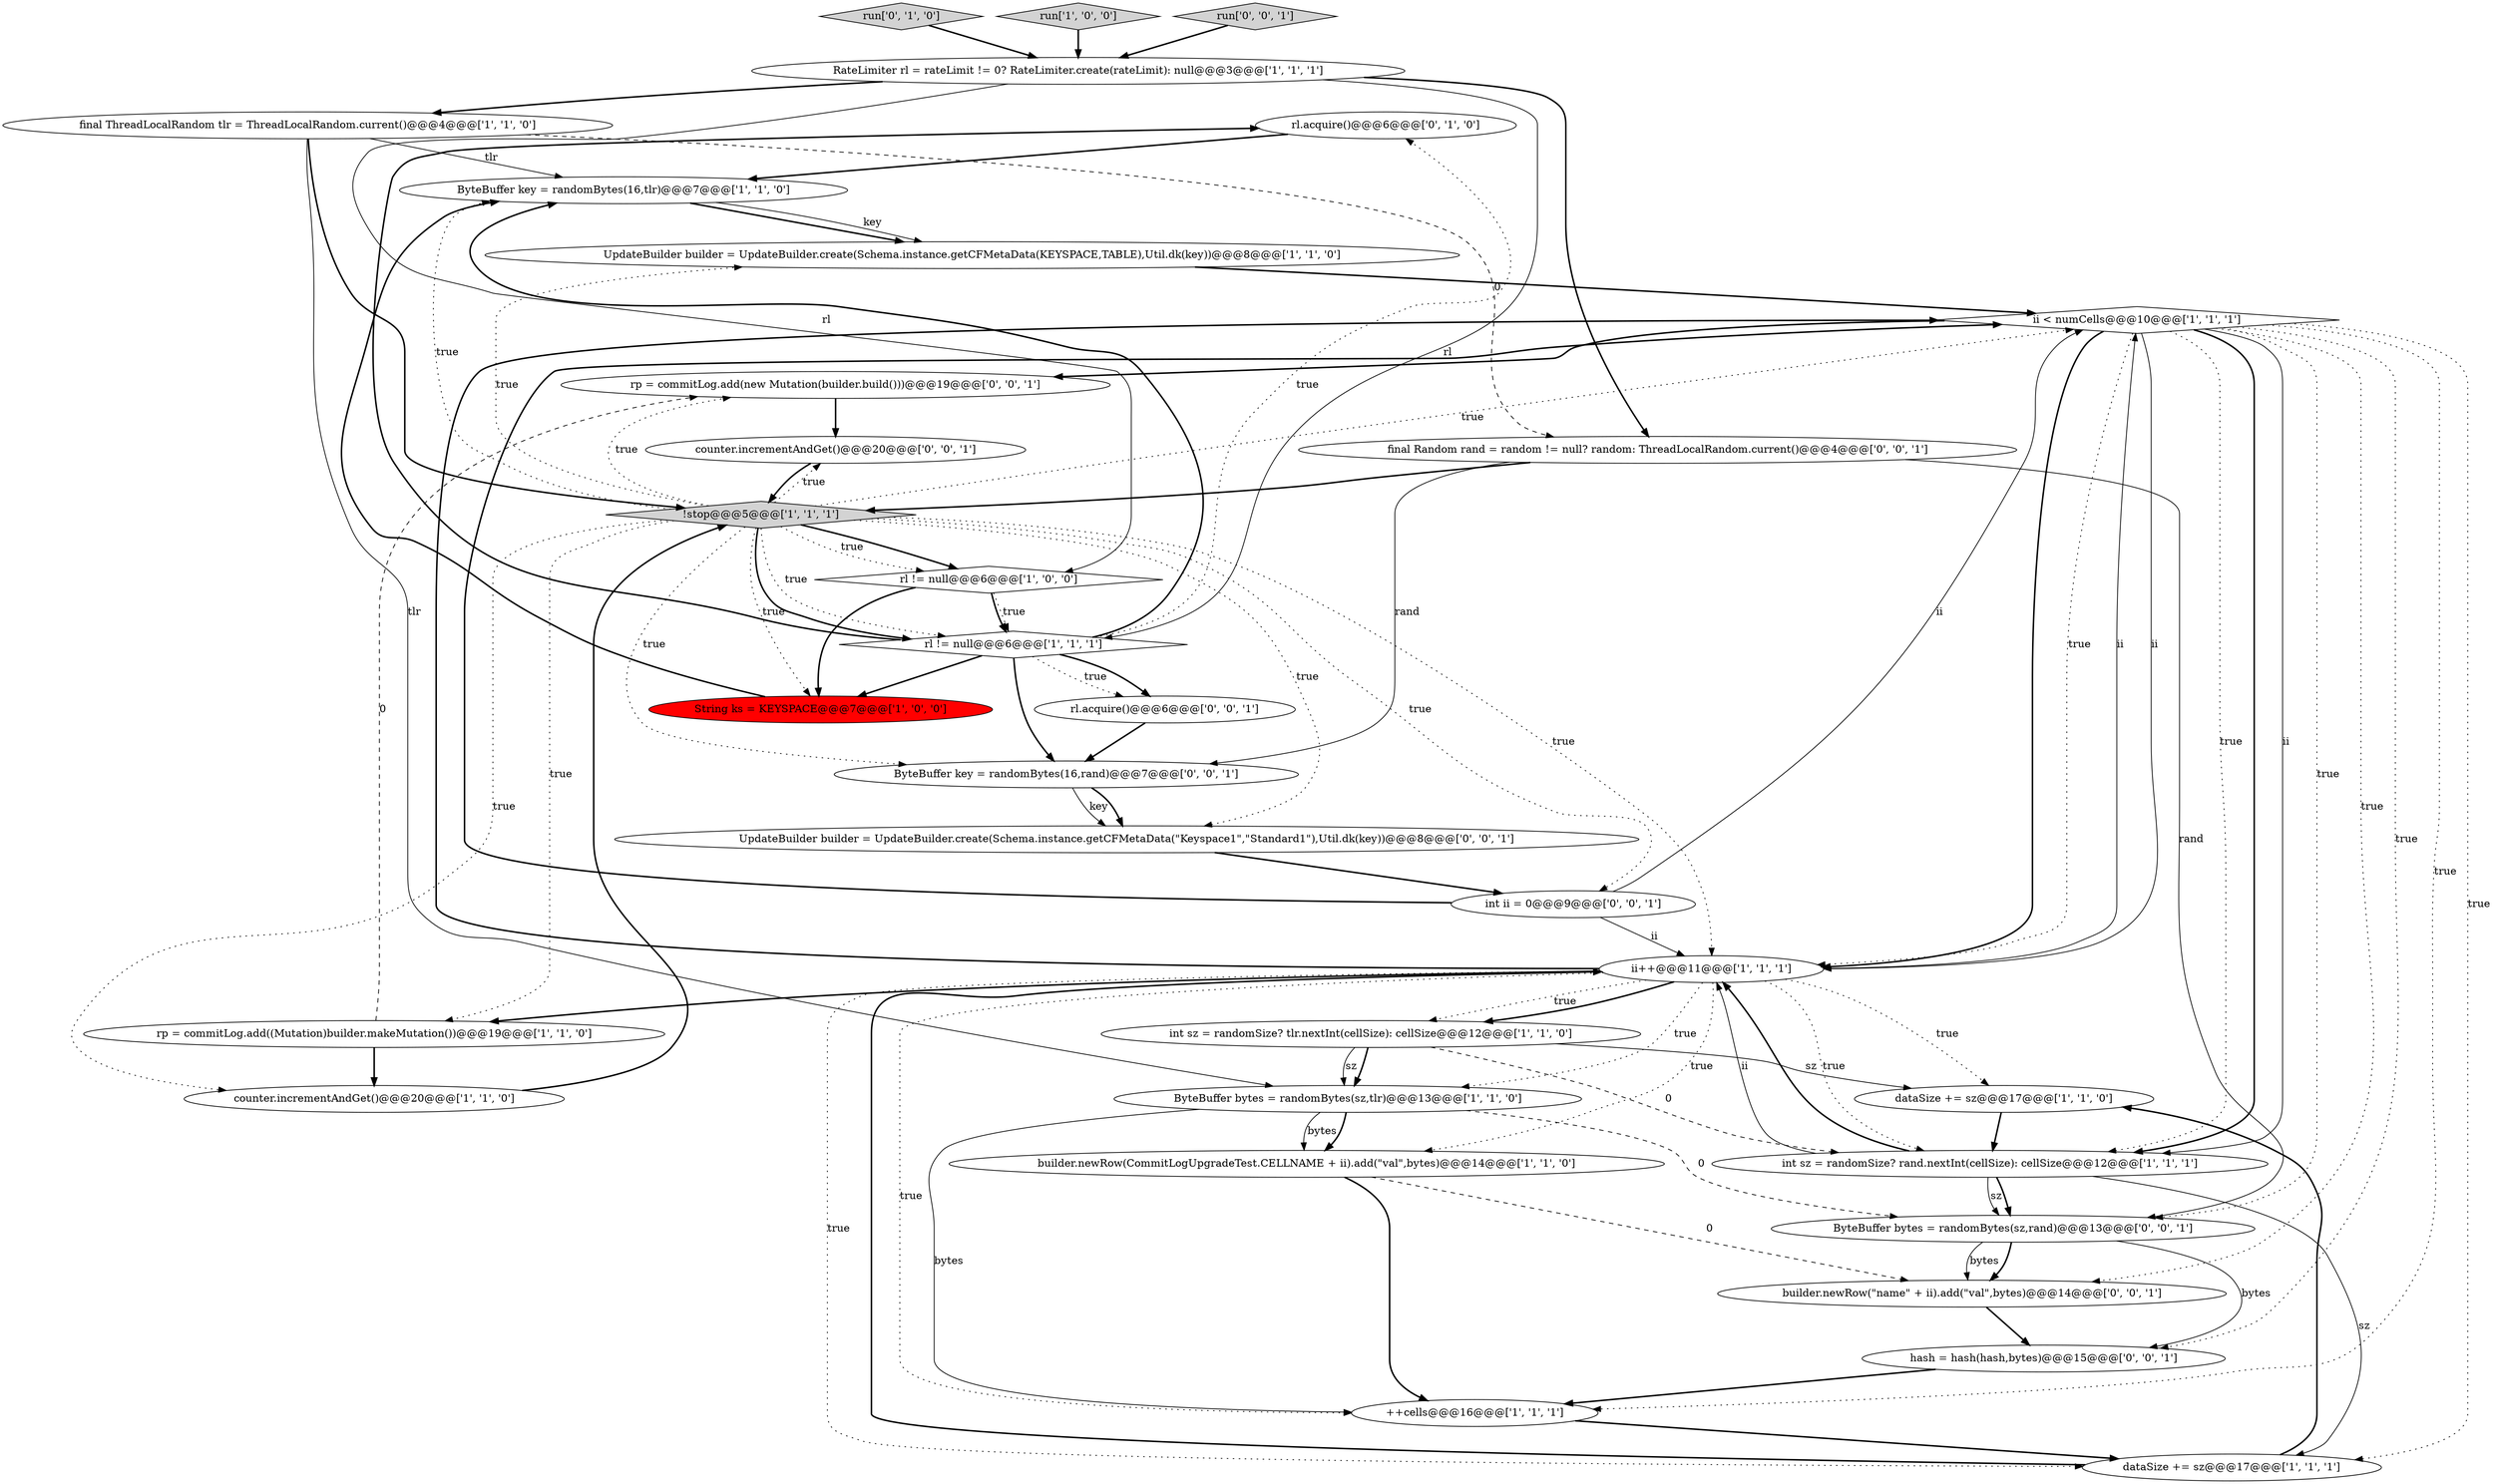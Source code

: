 digraph {
21 [style = filled, label = "rl.acquire()@@@6@@@['0', '1', '0']", fillcolor = white, shape = ellipse image = "AAA0AAABBB2BBB"];
25 [style = filled, label = "rp = commitLog.add(new Mutation(builder.build()))@@@19@@@['0', '0', '1']", fillcolor = white, shape = ellipse image = "AAA0AAABBB3BBB"];
12 [style = filled, label = "dataSize += sz@@@17@@@['1', '1', '0']", fillcolor = white, shape = ellipse image = "AAA0AAABBB1BBB"];
3 [style = filled, label = "!stop@@@5@@@['1', '1', '1']", fillcolor = lightgray, shape = diamond image = "AAA0AAABBB1BBB"];
4 [style = filled, label = "ii++@@@11@@@['1', '1', '1']", fillcolor = white, shape = ellipse image = "AAA0AAABBB1BBB"];
7 [style = filled, label = "int sz = randomSize? tlr.nextInt(cellSize): cellSize@@@12@@@['1', '1', '0']", fillcolor = white, shape = ellipse image = "AAA0AAABBB1BBB"];
15 [style = filled, label = "int sz = randomSize? rand.nextInt(cellSize): cellSize@@@12@@@['1', '1', '1']", fillcolor = white, shape = ellipse image = "AAA0AAABBB1BBB"];
14 [style = filled, label = "rl != null@@@6@@@['1', '1', '1']", fillcolor = white, shape = diamond image = "AAA0AAABBB1BBB"];
11 [style = filled, label = "String ks = KEYSPACE@@@7@@@['1', '0', '0']", fillcolor = red, shape = ellipse image = "AAA1AAABBB1BBB"];
2 [style = filled, label = "rl != null@@@6@@@['1', '0', '0']", fillcolor = white, shape = diamond image = "AAA0AAABBB1BBB"];
26 [style = filled, label = "counter.incrementAndGet()@@@20@@@['0', '0', '1']", fillcolor = white, shape = ellipse image = "AAA0AAABBB3BBB"];
16 [style = filled, label = "builder.newRow(CommitLogUpgradeTest.CELLNAME + ii).add(\"val\",bytes)@@@14@@@['1', '1', '0']", fillcolor = white, shape = ellipse image = "AAA0AAABBB1BBB"];
6 [style = filled, label = "ii < numCells@@@10@@@['1', '1', '1']", fillcolor = white, shape = diamond image = "AAA0AAABBB1BBB"];
18 [style = filled, label = "rp = commitLog.add((Mutation)builder.makeMutation())@@@19@@@['1', '1', '0']", fillcolor = white, shape = ellipse image = "AAA0AAABBB1BBB"];
1 [style = filled, label = "ByteBuffer key = randomBytes(16,tlr)@@@7@@@['1', '1', '0']", fillcolor = white, shape = ellipse image = "AAA0AAABBB1BBB"];
13 [style = filled, label = "UpdateBuilder builder = UpdateBuilder.create(Schema.instance.getCFMetaData(KEYSPACE,TABLE),Util.dk(key))@@@8@@@['1', '1', '0']", fillcolor = white, shape = ellipse image = "AAA0AAABBB1BBB"];
30 [style = filled, label = "UpdateBuilder builder = UpdateBuilder.create(Schema.instance.getCFMetaData(\"Keyspace1\",\"Standard1\"),Util.dk(key))@@@8@@@['0', '0', '1']", fillcolor = white, shape = ellipse image = "AAA0AAABBB3BBB"];
28 [style = filled, label = "rl.acquire()@@@6@@@['0', '0', '1']", fillcolor = white, shape = ellipse image = "AAA0AAABBB3BBB"];
8 [style = filled, label = "++cells@@@16@@@['1', '1', '1']", fillcolor = white, shape = ellipse image = "AAA0AAABBB1BBB"];
17 [style = filled, label = "dataSize += sz@@@17@@@['1', '1', '1']", fillcolor = white, shape = ellipse image = "AAA0AAABBB1BBB"];
23 [style = filled, label = "builder.newRow(\"name\" + ii).add(\"val\",bytes)@@@14@@@['0', '0', '1']", fillcolor = white, shape = ellipse image = "AAA0AAABBB3BBB"];
22 [style = filled, label = "ByteBuffer bytes = randomBytes(sz,rand)@@@13@@@['0', '0', '1']", fillcolor = white, shape = ellipse image = "AAA0AAABBB3BBB"];
27 [style = filled, label = "ByteBuffer key = randomBytes(16,rand)@@@7@@@['0', '0', '1']", fillcolor = white, shape = ellipse image = "AAA0AAABBB3BBB"];
20 [style = filled, label = "run['0', '1', '0']", fillcolor = lightgray, shape = diamond image = "AAA0AAABBB2BBB"];
10 [style = filled, label = "run['1', '0', '0']", fillcolor = lightgray, shape = diamond image = "AAA0AAABBB1BBB"];
24 [style = filled, label = "hash = hash(hash,bytes)@@@15@@@['0', '0', '1']", fillcolor = white, shape = ellipse image = "AAA0AAABBB3BBB"];
29 [style = filled, label = "final Random rand = random != null? random: ThreadLocalRandom.current()@@@4@@@['0', '0', '1']", fillcolor = white, shape = ellipse image = "AAA0AAABBB3BBB"];
0 [style = filled, label = "counter.incrementAndGet()@@@20@@@['1', '1', '0']", fillcolor = white, shape = ellipse image = "AAA0AAABBB1BBB"];
19 [style = filled, label = "final ThreadLocalRandom tlr = ThreadLocalRandom.current()@@@4@@@['1', '1', '0']", fillcolor = white, shape = ellipse image = "AAA0AAABBB1BBB"];
9 [style = filled, label = "RateLimiter rl = rateLimit != 0? RateLimiter.create(rateLimit): null@@@3@@@['1', '1', '1']", fillcolor = white, shape = ellipse image = "AAA0AAABBB1BBB"];
31 [style = filled, label = "int ii = 0@@@9@@@['0', '0', '1']", fillcolor = white, shape = ellipse image = "AAA0AAABBB3BBB"];
5 [style = filled, label = "ByteBuffer bytes = randomBytes(sz,tlr)@@@13@@@['1', '1', '0']", fillcolor = white, shape = ellipse image = "AAA0AAABBB1BBB"];
32 [style = filled, label = "run['0', '0', '1']", fillcolor = lightgray, shape = diamond image = "AAA0AAABBB3BBB"];
20->9 [style = bold, label=""];
27->30 [style = solid, label="key"];
4->7 [style = dotted, label="true"];
14->28 [style = bold, label=""];
29->27 [style = solid, label="rand"];
3->6 [style = dotted, label="true"];
3->25 [style = dotted, label="true"];
1->13 [style = bold, label=""];
6->15 [style = solid, label="ii"];
19->1 [style = solid, label="tlr"];
3->27 [style = dotted, label="true"];
14->21 [style = dotted, label="true"];
31->6 [style = bold, label=""];
2->14 [style = bold, label=""];
21->1 [style = bold, label=""];
3->0 [style = dotted, label="true"];
7->15 [style = dashed, label="0"];
29->22 [style = solid, label="rand"];
9->29 [style = bold, label=""];
4->17 [style = dotted, label="true"];
14->11 [style = bold, label=""];
19->3 [style = bold, label=""];
18->0 [style = bold, label=""];
18->25 [style = dashed, label="0"];
7->12 [style = solid, label="sz"];
6->15 [style = dotted, label="true"];
0->3 [style = bold, label=""];
27->30 [style = bold, label=""];
3->26 [style = dotted, label="true"];
3->30 [style = dotted, label="true"];
4->18 [style = bold, label=""];
22->23 [style = bold, label=""];
15->22 [style = solid, label="sz"];
8->17 [style = bold, label=""];
6->4 [style = bold, label=""];
7->5 [style = bold, label=""];
3->2 [style = bold, label=""];
22->23 [style = solid, label="bytes"];
3->18 [style = dotted, label="true"];
25->26 [style = bold, label=""];
15->17 [style = solid, label="sz"];
24->8 [style = bold, label=""];
3->1 [style = dotted, label="true"];
14->21 [style = bold, label=""];
4->5 [style = dotted, label="true"];
6->24 [style = dotted, label="true"];
16->8 [style = bold, label=""];
5->16 [style = solid, label="bytes"];
26->3 [style = bold, label=""];
6->25 [style = bold, label=""];
19->5 [style = solid, label="tlr"];
15->4 [style = solid, label="ii"];
4->15 [style = dotted, label="true"];
6->22 [style = dotted, label="true"];
4->7 [style = bold, label=""];
6->15 [style = bold, label=""];
3->14 [style = dotted, label="true"];
15->22 [style = bold, label=""];
7->5 [style = solid, label="sz"];
5->16 [style = bold, label=""];
32->9 [style = bold, label=""];
9->14 [style = solid, label="rl"];
17->12 [style = bold, label=""];
4->6 [style = solid, label="ii"];
5->8 [style = solid, label="bytes"];
14->28 [style = dotted, label="true"];
30->31 [style = bold, label=""];
6->8 [style = dotted, label="true"];
9->19 [style = bold, label=""];
2->14 [style = dotted, label="true"];
10->9 [style = bold, label=""];
14->27 [style = bold, label=""];
13->6 [style = bold, label=""];
4->12 [style = dotted, label="true"];
2->11 [style = bold, label=""];
17->4 [style = bold, label=""];
3->13 [style = dotted, label="true"];
1->13 [style = solid, label="key"];
5->22 [style = dashed, label="0"];
3->11 [style = dotted, label="true"];
11->1 [style = bold, label=""];
4->6 [style = bold, label=""];
29->3 [style = bold, label=""];
3->14 [style = bold, label=""];
31->6 [style = solid, label="ii"];
12->15 [style = bold, label=""];
19->29 [style = dashed, label="0"];
6->23 [style = dotted, label="true"];
4->8 [style = dotted, label="true"];
3->4 [style = dotted, label="true"];
16->23 [style = dashed, label="0"];
6->17 [style = dotted, label="true"];
14->1 [style = bold, label=""];
31->4 [style = solid, label="ii"];
23->24 [style = bold, label=""];
9->2 [style = solid, label="rl"];
6->4 [style = dotted, label="true"];
22->24 [style = solid, label="bytes"];
15->4 [style = bold, label=""];
3->31 [style = dotted, label="true"];
4->16 [style = dotted, label="true"];
28->27 [style = bold, label=""];
6->4 [style = solid, label="ii"];
3->2 [style = dotted, label="true"];
}
